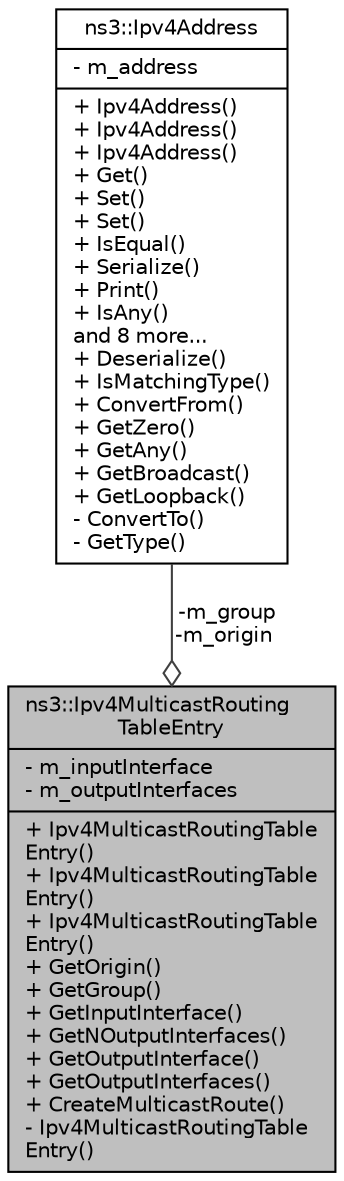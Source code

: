 digraph "ns3::Ipv4MulticastRoutingTableEntry"
{
  edge [fontname="Helvetica",fontsize="10",labelfontname="Helvetica",labelfontsize="10"];
  node [fontname="Helvetica",fontsize="10",shape=record];
  Node1 [label="{ns3::Ipv4MulticastRouting\lTableEntry\n|- m_inputInterface\l- m_outputInterfaces\l|+ Ipv4MulticastRoutingTable\lEntry()\l+ Ipv4MulticastRoutingTable\lEntry()\l+ Ipv4MulticastRoutingTable\lEntry()\l+ GetOrigin()\l+ GetGroup()\l+ GetInputInterface()\l+ GetNOutputInterfaces()\l+ GetOutputInterface()\l+ GetOutputInterfaces()\l+ CreateMulticastRoute()\l- Ipv4MulticastRoutingTable\lEntry()\l}",height=0.2,width=0.4,color="black", fillcolor="grey75", style="filled", fontcolor="black"];
  Node2 -> Node1 [color="grey25",fontsize="10",style="solid",label=" -m_group\n-m_origin" ,arrowhead="odiamond"];
  Node2 [label="{ns3::Ipv4Address\n|- m_address\l|+ Ipv4Address()\l+ Ipv4Address()\l+ Ipv4Address()\l+ Get()\l+ Set()\l+ Set()\l+ IsEqual()\l+ Serialize()\l+ Print()\l+ IsAny()\land 8 more...\l+ Deserialize()\l+ IsMatchingType()\l+ ConvertFrom()\l+ GetZero()\l+ GetAny()\l+ GetBroadcast()\l+ GetLoopback()\l- ConvertTo()\l- GetType()\l}",height=0.2,width=0.4,color="black", fillcolor="white", style="filled",URL="$de/d55/classns3_1_1Ipv4Address.html",tooltip="Ipv4 addresses are stored in host order in this class. "];
}

